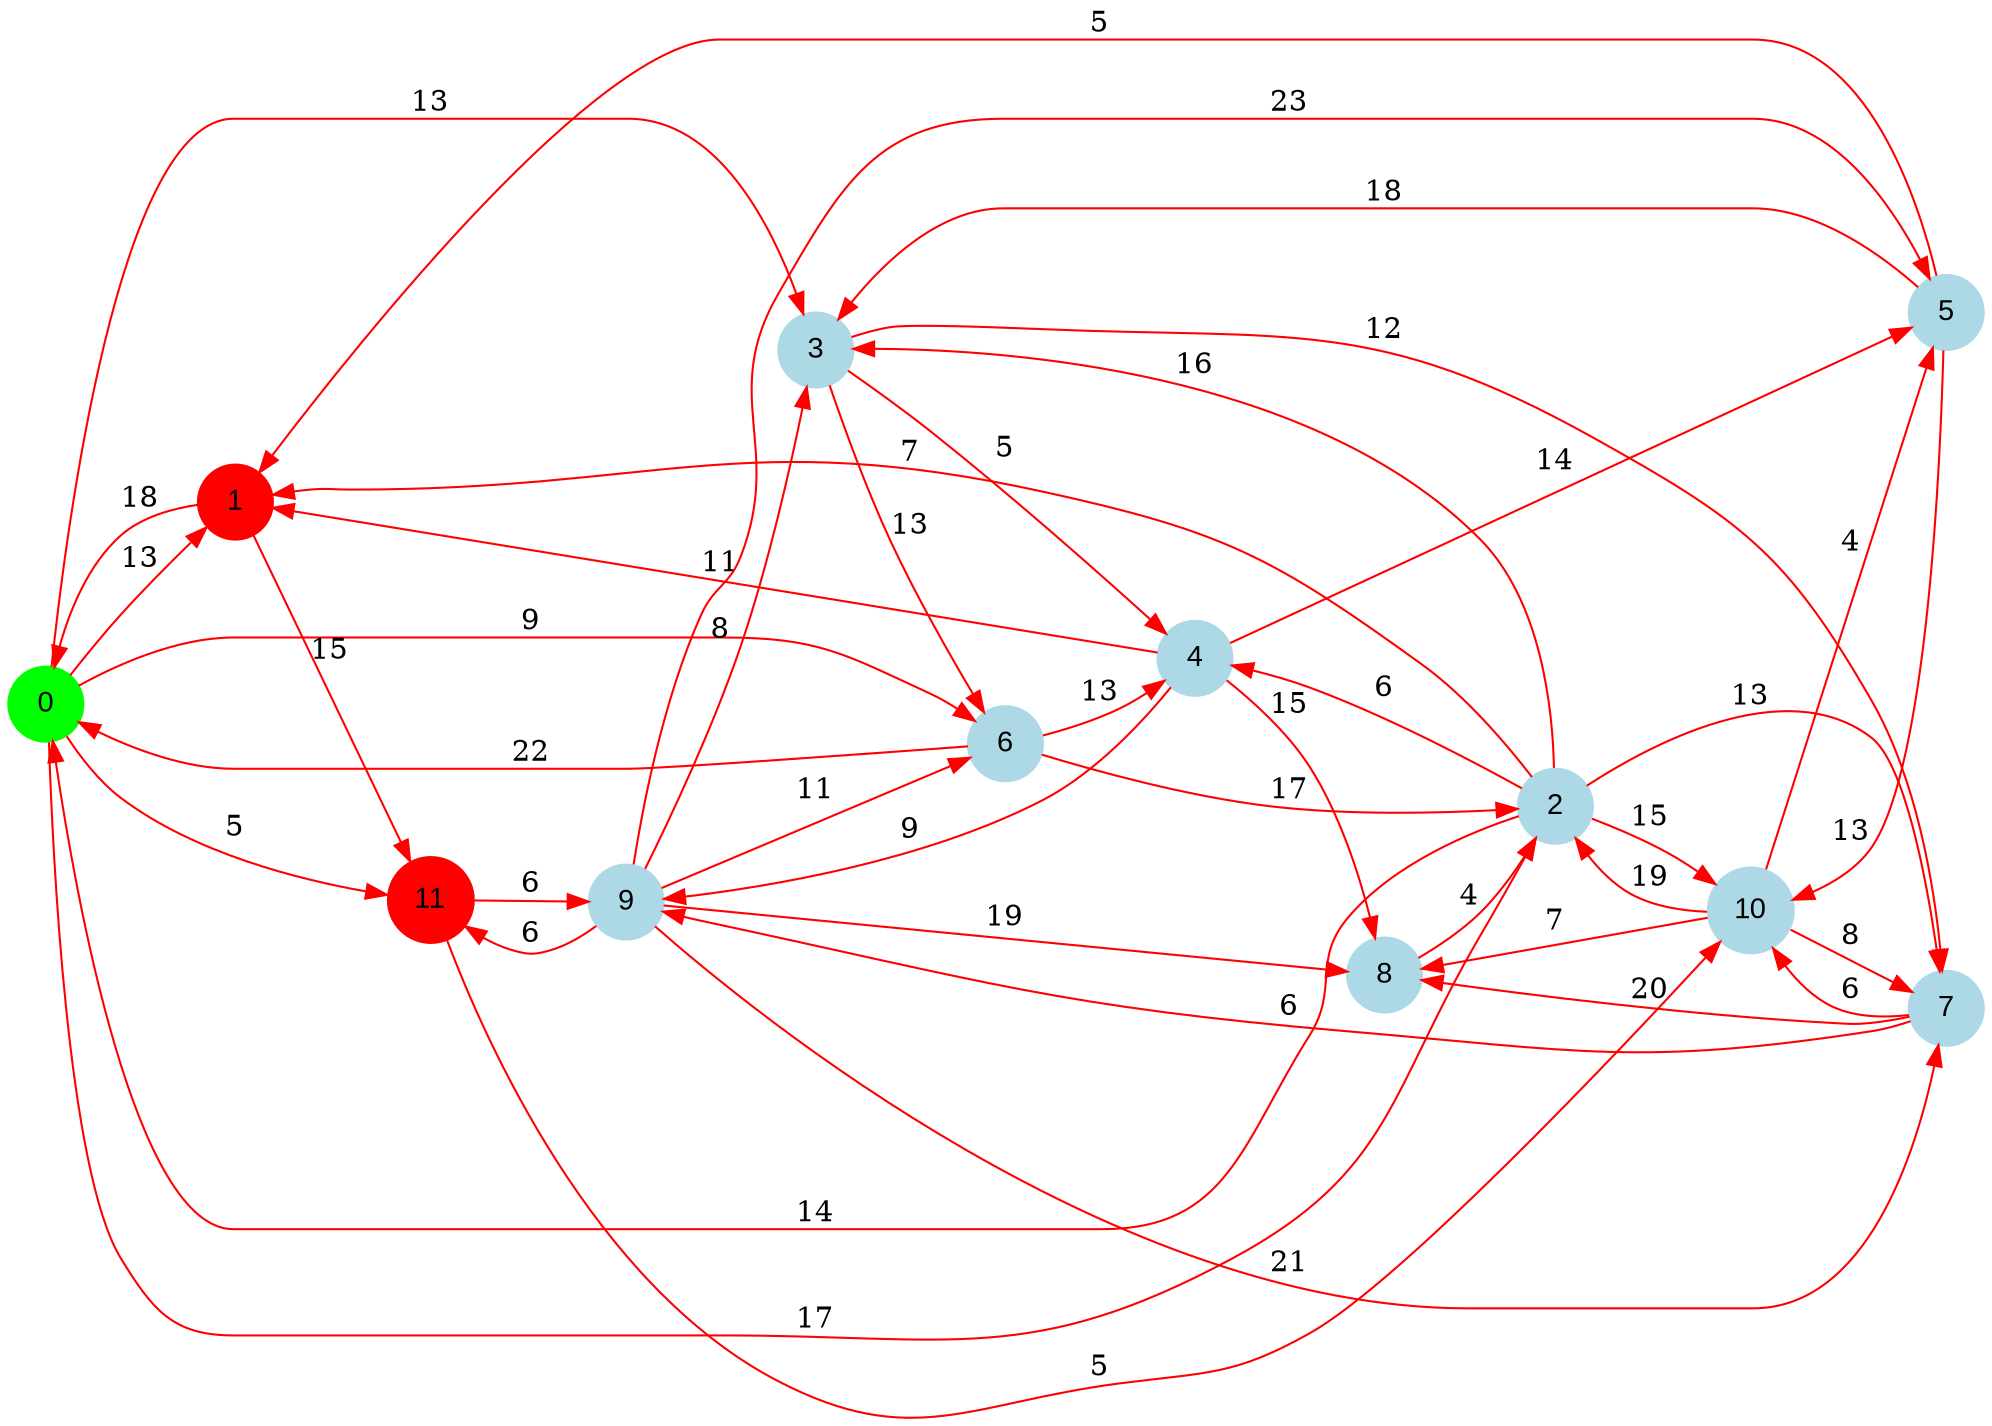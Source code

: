 digraph graphe {
rankdir = LR;
edge [color=red];
0 [fontname="Arial", shape = circle, color=green, style=filled];
1 [fontname="Arial", shape = circle, color=red, style=filled];
2 [fontname="Arial", shape = circle, color=lightblue, style=filled];
3 [fontname="Arial", shape = circle, color=lightblue, style=filled];
4 [fontname="Arial", shape = circle, color=lightblue, style=filled];
5 [fontname="Arial", shape = circle, color=lightblue, style=filled];
6 [fontname="Arial", shape = circle, color=lightblue, style=filled];
7 [fontname="Arial", shape = circle, color=lightblue, style=filled];
8 [fontname="Arial", shape = circle, color=lightblue, style=filled];
9 [fontname="Arial", shape = circle, color=lightblue, style=filled];
10 [fontname="Arial", shape = circle, color=lightblue, style=filled];
11 [fontname="Arial", shape = circle, color=red, style=filled];
	0 -> 1 [label = "13"];
	0 -> 2 [label = "17"];
	0 -> 3 [label = "13"];
	0 -> 6 [label = "9"];
	0 -> 11 [label = "5"];
	1 -> 0 [label = "18"];
	1 -> 11 [label = "15"];
	2 -> 0 [label = "14"];
	2 -> 1 [label = "7"];
	2 -> 3 [label = "16"];
	2 -> 4 [label = "6"];
	2 -> 7 [label = "13"];
	2 -> 10 [label = "15"];
	3 -> 4 [label = "5"];
	3 -> 6 [label = "13"];
	3 -> 7 [label = "12"];
	4 -> 1 [label = "11"];
	4 -> 5 [label = "14"];
	4 -> 8 [label = "15"];
	4 -> 9 [label = "9"];
	5 -> 1 [label = "5"];
	5 -> 3 [label = "18"];
	5 -> 10 [label = "13"];
	6 -> 0 [label = "22"];
	6 -> 2 [label = "17"];
	6 -> 4 [label = "13"];
	7 -> 8 [label = "20"];
	7 -> 9 [label = "6"];
	7 -> 10 [label = "6"];
	8 -> 2 [label = "4"];
	9 -> 3 [label = "8"];
	9 -> 5 [label = "23"];
	9 -> 6 [label = "11"];
	9 -> 7 [label = "21"];
	9 -> 8 [label = "19"];
	9 -> 11 [label = "6"];
	10 -> 2 [label = "19"];
	10 -> 5 [label = "4"];
	10 -> 7 [label = "8"];
	10 -> 8 [label = "7"];
	11 -> 9 [label = "6"];
	11 -> 10 [label = "5"];
}